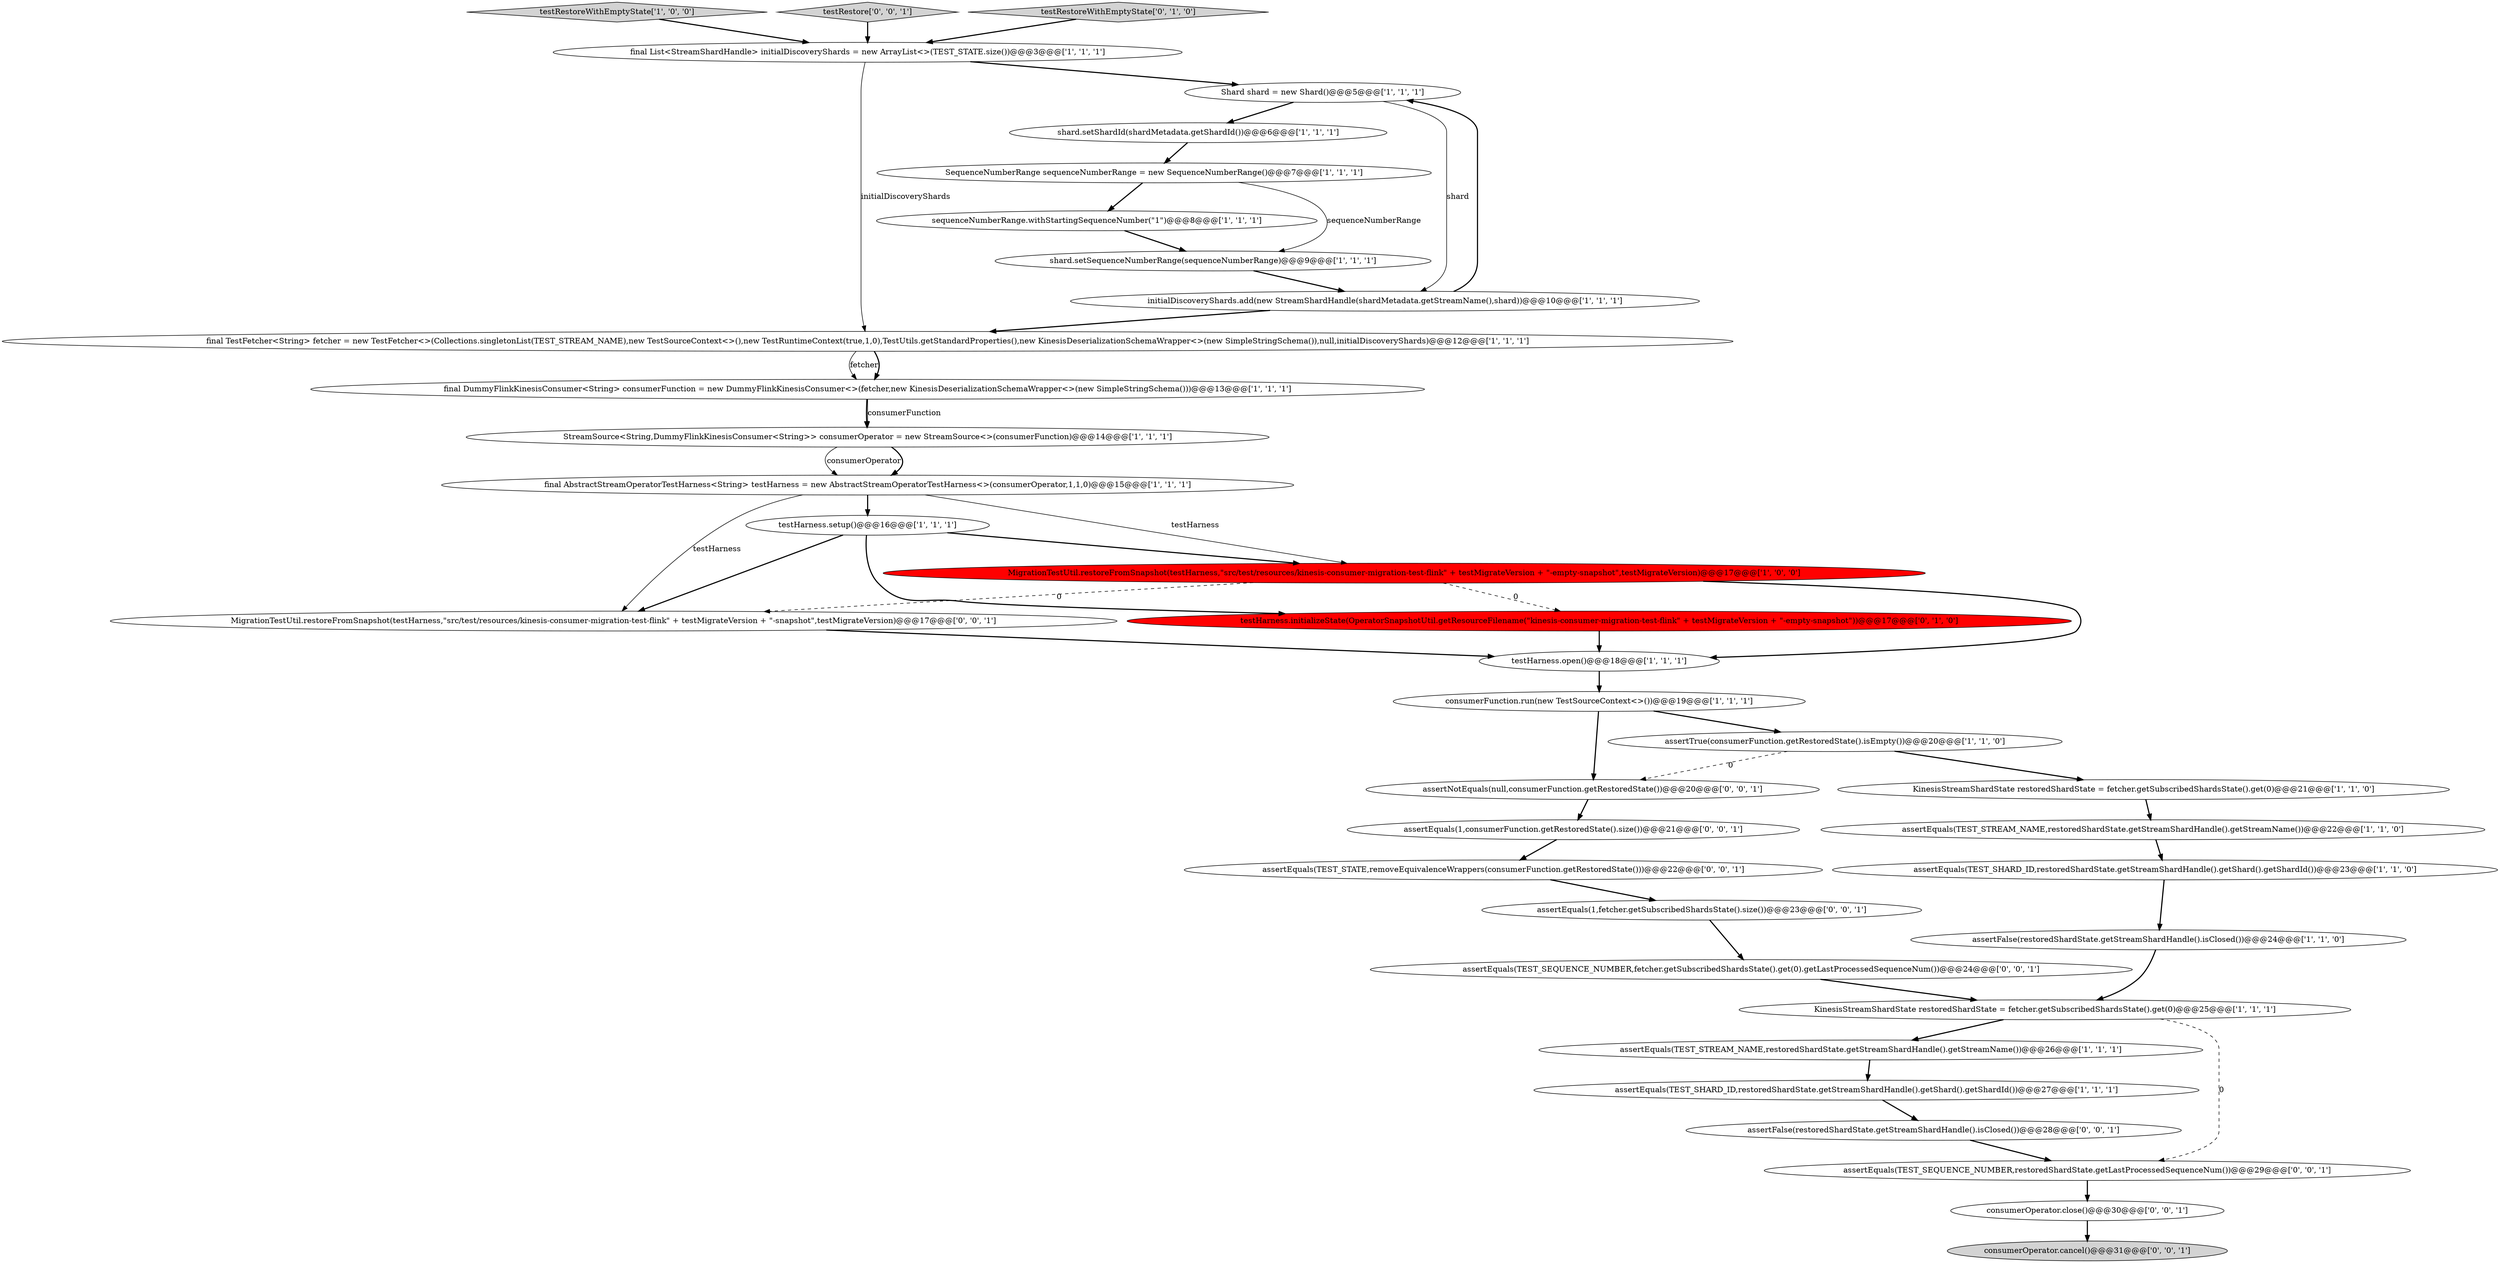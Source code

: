 digraph {
7 [style = filled, label = "assertEquals(TEST_SHARD_ID,restoredShardState.getStreamShardHandle().getShard().getShardId())@@@27@@@['1', '1', '1']", fillcolor = white, shape = ellipse image = "AAA0AAABBB1BBB"];
0 [style = filled, label = "sequenceNumberRange.withStartingSequenceNumber(\"1\")@@@8@@@['1', '1', '1']", fillcolor = white, shape = ellipse image = "AAA0AAABBB1BBB"];
13 [style = filled, label = "final List<StreamShardHandle> initialDiscoveryShards = new ArrayList<>(TEST_STATE.size())@@@3@@@['1', '1', '1']", fillcolor = white, shape = ellipse image = "AAA0AAABBB1BBB"];
33 [style = filled, label = "MigrationTestUtil.restoreFromSnapshot(testHarness,\"src/test/resources/kinesis-consumer-migration-test-flink\" + testMigrateVersion + \"-snapshot\",testMigrateVersion)@@@17@@@['0', '0', '1']", fillcolor = white, shape = ellipse image = "AAA0AAABBB3BBB"];
30 [style = filled, label = "assertEquals(TEST_SEQUENCE_NUMBER,restoredShardState.getLastProcessedSequenceNum())@@@29@@@['0', '0', '1']", fillcolor = white, shape = ellipse image = "AAA0AAABBB3BBB"];
23 [style = filled, label = "assertEquals(TEST_SHARD_ID,restoredShardState.getStreamShardHandle().getShard().getShardId())@@@23@@@['1', '1', '0']", fillcolor = white, shape = ellipse image = "AAA0AAABBB1BBB"];
17 [style = filled, label = "final AbstractStreamOperatorTestHarness<String> testHarness = new AbstractStreamOperatorTestHarness<>(consumerOperator,1,1,0)@@@15@@@['1', '1', '1']", fillcolor = white, shape = ellipse image = "AAA0AAABBB1BBB"];
28 [style = filled, label = "assertEquals(TEST_SEQUENCE_NUMBER,fetcher.getSubscribedShardsState().get(0).getLastProcessedSequenceNum())@@@24@@@['0', '0', '1']", fillcolor = white, shape = ellipse image = "AAA0AAABBB3BBB"];
6 [style = filled, label = "shard.setShardId(shardMetadata.getShardId())@@@6@@@['1', '1', '1']", fillcolor = white, shape = ellipse image = "AAA0AAABBB1BBB"];
25 [style = filled, label = "testHarness.initializeState(OperatorSnapshotUtil.getResourceFilename(\"kinesis-consumer-migration-test-flink\" + testMigrateVersion + \"-empty-snapshot\"))@@@17@@@['0', '1', '0']", fillcolor = red, shape = ellipse image = "AAA1AAABBB2BBB"];
36 [style = filled, label = "consumerOperator.cancel()@@@31@@@['0', '0', '1']", fillcolor = lightgray, shape = ellipse image = "AAA0AAABBB3BBB"];
12 [style = filled, label = "testHarness.open()@@@18@@@['1', '1', '1']", fillcolor = white, shape = ellipse image = "AAA0AAABBB1BBB"];
5 [style = filled, label = "StreamSource<String,DummyFlinkKinesisConsumer<String>> consumerOperator = new StreamSource<>(consumerFunction)@@@14@@@['1', '1', '1']", fillcolor = white, shape = ellipse image = "AAA0AAABBB1BBB"];
19 [style = filled, label = "shard.setSequenceNumberRange(sequenceNumberRange)@@@9@@@['1', '1', '1']", fillcolor = white, shape = ellipse image = "AAA0AAABBB1BBB"];
21 [style = filled, label = "consumerFunction.run(new TestSourceContext<>())@@@19@@@['1', '1', '1']", fillcolor = white, shape = ellipse image = "AAA0AAABBB1BBB"];
34 [style = filled, label = "assertEquals(1,consumerFunction.getRestoredState().size())@@@21@@@['0', '0', '1']", fillcolor = white, shape = ellipse image = "AAA0AAABBB3BBB"];
4 [style = filled, label = "assertTrue(consumerFunction.getRestoredState().isEmpty())@@@20@@@['1', '1', '0']", fillcolor = white, shape = ellipse image = "AAA0AAABBB1BBB"];
18 [style = filled, label = "testRestoreWithEmptyState['1', '0', '0']", fillcolor = lightgray, shape = diamond image = "AAA0AAABBB1BBB"];
8 [style = filled, label = "final TestFetcher<String> fetcher = new TestFetcher<>(Collections.singletonList(TEST_STREAM_NAME),new TestSourceContext<>(),new TestRuntimeContext(true,1,0),TestUtils.getStandardProperties(),new KinesisDeserializationSchemaWrapper<>(new SimpleStringSchema()),null,initialDiscoveryShards)@@@12@@@['1', '1', '1']", fillcolor = white, shape = ellipse image = "AAA0AAABBB1BBB"];
9 [style = filled, label = "Shard shard = new Shard()@@@5@@@['1', '1', '1']", fillcolor = white, shape = ellipse image = "AAA0AAABBB1BBB"];
11 [style = filled, label = "final DummyFlinkKinesisConsumer<String> consumerFunction = new DummyFlinkKinesisConsumer<>(fetcher,new KinesisDeserializationSchemaWrapper<>(new SimpleStringSchema()))@@@13@@@['1', '1', '1']", fillcolor = white, shape = ellipse image = "AAA0AAABBB1BBB"];
2 [style = filled, label = "SequenceNumberRange sequenceNumberRange = new SequenceNumberRange()@@@7@@@['1', '1', '1']", fillcolor = white, shape = ellipse image = "AAA0AAABBB1BBB"];
20 [style = filled, label = "assertEquals(TEST_STREAM_NAME,restoredShardState.getStreamShardHandle().getStreamName())@@@22@@@['1', '1', '0']", fillcolor = white, shape = ellipse image = "AAA0AAABBB1BBB"];
26 [style = filled, label = "assertFalse(restoredShardState.getStreamShardHandle().isClosed())@@@28@@@['0', '0', '1']", fillcolor = white, shape = ellipse image = "AAA0AAABBB3BBB"];
32 [style = filled, label = "testRestore['0', '0', '1']", fillcolor = lightgray, shape = diamond image = "AAA0AAABBB3BBB"];
14 [style = filled, label = "testHarness.setup()@@@16@@@['1', '1', '1']", fillcolor = white, shape = ellipse image = "AAA0AAABBB1BBB"];
16 [style = filled, label = "KinesisStreamShardState restoredShardState = fetcher.getSubscribedShardsState().get(0)@@@25@@@['1', '1', '1']", fillcolor = white, shape = ellipse image = "AAA0AAABBB1BBB"];
29 [style = filled, label = "assertEquals(TEST_STATE,removeEquivalenceWrappers(consumerFunction.getRestoredState()))@@@22@@@['0', '0', '1']", fillcolor = white, shape = ellipse image = "AAA0AAABBB3BBB"];
10 [style = filled, label = "assertFalse(restoredShardState.getStreamShardHandle().isClosed())@@@24@@@['1', '1', '0']", fillcolor = white, shape = ellipse image = "AAA0AAABBB1BBB"];
3 [style = filled, label = "assertEquals(TEST_STREAM_NAME,restoredShardState.getStreamShardHandle().getStreamName())@@@26@@@['1', '1', '1']", fillcolor = white, shape = ellipse image = "AAA0AAABBB1BBB"];
24 [style = filled, label = "testRestoreWithEmptyState['0', '1', '0']", fillcolor = lightgray, shape = diamond image = "AAA0AAABBB2BBB"];
35 [style = filled, label = "assertEquals(1,fetcher.getSubscribedShardsState().size())@@@23@@@['0', '0', '1']", fillcolor = white, shape = ellipse image = "AAA0AAABBB3BBB"];
15 [style = filled, label = "MigrationTestUtil.restoreFromSnapshot(testHarness,\"src/test/resources/kinesis-consumer-migration-test-flink\" + testMigrateVersion + \"-empty-snapshot\",testMigrateVersion)@@@17@@@['1', '0', '0']", fillcolor = red, shape = ellipse image = "AAA1AAABBB1BBB"];
31 [style = filled, label = "consumerOperator.close()@@@30@@@['0', '0', '1']", fillcolor = white, shape = ellipse image = "AAA0AAABBB3BBB"];
22 [style = filled, label = "initialDiscoveryShards.add(new StreamShardHandle(shardMetadata.getStreamName(),shard))@@@10@@@['1', '1', '1']", fillcolor = white, shape = ellipse image = "AAA0AAABBB1BBB"];
27 [style = filled, label = "assertNotEquals(null,consumerFunction.getRestoredState())@@@20@@@['0', '0', '1']", fillcolor = white, shape = ellipse image = "AAA0AAABBB3BBB"];
1 [style = filled, label = "KinesisStreamShardState restoredShardState = fetcher.getSubscribedShardsState().get(0)@@@21@@@['1', '1', '0']", fillcolor = white, shape = ellipse image = "AAA0AAABBB1BBB"];
16->3 [style = bold, label=""];
34->29 [style = bold, label=""];
14->25 [style = bold, label=""];
5->17 [style = solid, label="consumerOperator"];
21->27 [style = bold, label=""];
0->19 [style = bold, label=""];
12->21 [style = bold, label=""];
8->11 [style = solid, label="fetcher"];
22->9 [style = bold, label=""];
1->20 [style = bold, label=""];
4->27 [style = dashed, label="0"];
31->36 [style = bold, label=""];
24->13 [style = bold, label=""];
33->12 [style = bold, label=""];
17->15 [style = solid, label="testHarness"];
5->17 [style = bold, label=""];
28->16 [style = bold, label=""];
14->33 [style = bold, label=""];
9->6 [style = bold, label=""];
13->8 [style = solid, label="initialDiscoveryShards"];
26->30 [style = bold, label=""];
6->2 [style = bold, label=""];
7->26 [style = bold, label=""];
22->8 [style = bold, label=""];
35->28 [style = bold, label=""];
11->5 [style = bold, label=""];
17->33 [style = solid, label="testHarness"];
15->25 [style = dashed, label="0"];
2->0 [style = bold, label=""];
27->34 [style = bold, label=""];
20->23 [style = bold, label=""];
10->16 [style = bold, label=""];
16->30 [style = dashed, label="0"];
3->7 [style = bold, label=""];
25->12 [style = bold, label=""];
17->14 [style = bold, label=""];
30->31 [style = bold, label=""];
2->19 [style = solid, label="sequenceNumberRange"];
11->5 [style = solid, label="consumerFunction"];
15->33 [style = dashed, label="0"];
18->13 [style = bold, label=""];
23->10 [style = bold, label=""];
14->15 [style = bold, label=""];
15->12 [style = bold, label=""];
4->1 [style = bold, label=""];
13->9 [style = bold, label=""];
29->35 [style = bold, label=""];
9->22 [style = solid, label="shard"];
32->13 [style = bold, label=""];
8->11 [style = bold, label=""];
19->22 [style = bold, label=""];
21->4 [style = bold, label=""];
}

